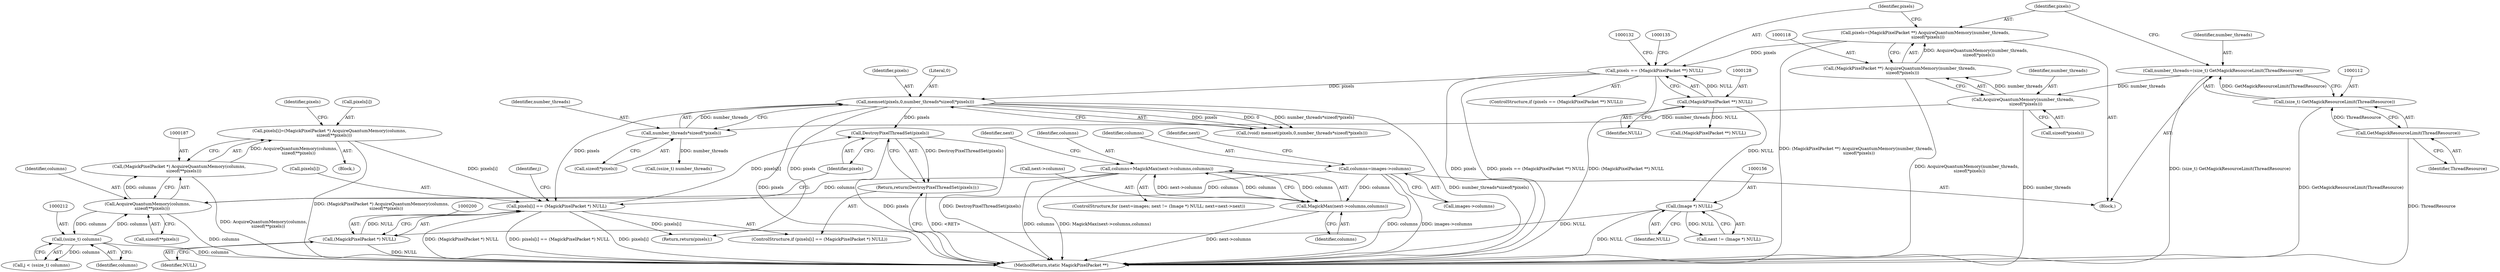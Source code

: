 digraph "0_ImageMagick6_5e409ae7a389cdf2ed17469303be3f3f21cec450@API" {
"1000203" [label="(Call,DestroyPixelThreadSet(pixels))"];
"1000195" [label="(Call,pixels[i] == (MagickPixelPacket *) NULL)"];
"1000182" [label="(Call,pixels[i]=(MagickPixelPacket *) AcquireQuantumMemory(columns,\n       sizeof(**pixels)))"];
"1000186" [label="(Call,(MagickPixelPacket *) AcquireQuantumMemory(columns,\n       sizeof(**pixels)))"];
"1000188" [label="(Call,AcquireQuantumMemory(columns,\n       sizeof(**pixels)))"];
"1000163" [label="(Call,columns=MagickMax(next->columns,columns))"];
"1000165" [label="(Call,MagickMax(next->columns,columns))"];
"1000144" [label="(Call,columns=images->columns)"];
"1000211" [label="(Call,(ssize_t) columns)"];
"1000136" [label="(Call,memset(pixels,0,number_threads*sizeof(*pixels)))"];
"1000125" [label="(Call,pixels == (MagickPixelPacket **) NULL)"];
"1000115" [label="(Call,pixels=(MagickPixelPacket **) AcquireQuantumMemory(number_threads,\n    sizeof(*pixels)))"];
"1000117" [label="(Call,(MagickPixelPacket **) AcquireQuantumMemory(number_threads,\n    sizeof(*pixels)))"];
"1000119" [label="(Call,AcquireQuantumMemory(number_threads,\n    sizeof(*pixels)))"];
"1000109" [label="(Call,number_threads=(size_t) GetMagickResourceLimit(ThreadResource))"];
"1000111" [label="(Call,(size_t) GetMagickResourceLimit(ThreadResource))"];
"1000113" [label="(Call,GetMagickResourceLimit(ThreadResource))"];
"1000127" [label="(Call,(MagickPixelPacket **) NULL)"];
"1000139" [label="(Call,number_threads*sizeof(*pixels))"];
"1000199" [label="(Call,(MagickPixelPacket *) NULL)"];
"1000155" [label="(Call,(Image *) NULL)"];
"1000202" [label="(Return,return(DestroyPixelThreadSet(pixels));)"];
"1000204" [label="(Identifier,pixels)"];
"1000137" [label="(Identifier,pixels)"];
"1000120" [label="(Identifier,number_threads)"];
"1000124" [label="(ControlStructure,if (pixels == (MagickPixelPacket **) NULL))"];
"1000109" [label="(Call,number_threads=(size_t) GetMagickResourceLimit(ThreadResource))"];
"1000149" [label="(ControlStructure,for (next=images; next != (Image *) NULL; next=next->next))"];
"1000102" [label="(Block,)"];
"1000121" [label="(Call,sizeof(*pixels))"];
"1000151" [label="(Identifier,next)"];
"1000211" [label="(Call,(ssize_t) columns)"];
"1000126" [label="(Identifier,pixels)"];
"1000146" [label="(Call,images->columns)"];
"1000141" [label="(Call,sizeof(*pixels))"];
"1000202" [label="(Return,return(DestroyPixelThreadSet(pixels));)"];
"1000176" [label="(Call,(ssize_t) number_threads)"];
"1000201" [label="(Identifier,NULL)"];
"1000153" [label="(Call,next != (Image *) NULL)"];
"1000213" [label="(Identifier,columns)"];
"1000129" [label="(Identifier,NULL)"];
"1000165" [label="(Call,MagickMax(next->columns,columns))"];
"1000197" [label="(Identifier,pixels)"];
"1000164" [label="(Identifier,columns)"];
"1000224" [label="(Return,return(pixels);)"];
"1000127" [label="(Call,(MagickPixelPacket **) NULL)"];
"1000189" [label="(Identifier,columns)"];
"1000195" [label="(Call,pixels[i] == (MagickPixelPacket *) NULL)"];
"1000119" [label="(Call,AcquireQuantumMemory(number_threads,\n    sizeof(*pixels)))"];
"1000194" [label="(ControlStructure,if (pixels[i] == (MagickPixelPacket *) NULL))"];
"1000157" [label="(Identifier,NULL)"];
"1000139" [label="(Call,number_threads*sizeof(*pixels))"];
"1000182" [label="(Call,pixels[i]=(MagickPixelPacket *) AcquireQuantumMemory(columns,\n       sizeof(**pixels)))"];
"1000125" [label="(Call,pixels == (MagickPixelPacket **) NULL)"];
"1000114" [label="(Identifier,ThreadResource)"];
"1000159" [label="(Identifier,next)"];
"1000163" [label="(Call,columns=MagickMax(next->columns,columns))"];
"1000186" [label="(Call,(MagickPixelPacket *) AcquireQuantumMemory(columns,\n       sizeof(**pixels)))"];
"1000190" [label="(Call,sizeof(**pixels))"];
"1000115" [label="(Call,pixels=(MagickPixelPacket **) AcquireQuantumMemory(number_threads,\n    sizeof(*pixels)))"];
"1000136" [label="(Call,memset(pixels,0,number_threads*sizeof(*pixels)))"];
"1000131" [label="(Call,(MagickPixelPacket **) NULL)"];
"1000166" [label="(Call,next->columns)"];
"1000188" [label="(Call,AcquireQuantumMemory(columns,\n       sizeof(**pixels)))"];
"1000116" [label="(Identifier,pixels)"];
"1000183" [label="(Call,pixels[i])"];
"1000155" [label="(Call,(Image *) NULL)"];
"1000199" [label="(Call,(MagickPixelPacket *) NULL)"];
"1000138" [label="(Literal,0)"];
"1000111" [label="(Call,(size_t) GetMagickResourceLimit(ThreadResource))"];
"1000226" [label="(MethodReturn,static MagickPixelPacket **)"];
"1000209" [label="(Call,j < (ssize_t) columns)"];
"1000134" [label="(Call,(void) memset(pixels,0,number_threads*sizeof(*pixels)))"];
"1000113" [label="(Call,GetMagickResourceLimit(ThreadResource))"];
"1000169" [label="(Identifier,columns)"];
"1000145" [label="(Identifier,columns)"];
"1000140" [label="(Identifier,number_threads)"];
"1000203" [label="(Call,DestroyPixelThreadSet(pixels))"];
"1000117" [label="(Call,(MagickPixelPacket **) AcquireQuantumMemory(number_threads,\n    sizeof(*pixels)))"];
"1000196" [label="(Call,pixels[i])"];
"1000181" [label="(Block,)"];
"1000207" [label="(Identifier,j)"];
"1000144" [label="(Call,columns=images->columns)"];
"1000110" [label="(Identifier,number_threads)"];
"1000203" -> "1000202"  [label="AST: "];
"1000203" -> "1000204"  [label="CFG: "];
"1000204" -> "1000203"  [label="AST: "];
"1000202" -> "1000203"  [label="CFG: "];
"1000203" -> "1000226"  [label="DDG: DestroyPixelThreadSet(pixels)"];
"1000203" -> "1000226"  [label="DDG: pixels"];
"1000203" -> "1000202"  [label="DDG: DestroyPixelThreadSet(pixels)"];
"1000195" -> "1000203"  [label="DDG: pixels[i]"];
"1000136" -> "1000203"  [label="DDG: pixels"];
"1000195" -> "1000194"  [label="AST: "];
"1000195" -> "1000199"  [label="CFG: "];
"1000196" -> "1000195"  [label="AST: "];
"1000199" -> "1000195"  [label="AST: "];
"1000204" -> "1000195"  [label="CFG: "];
"1000207" -> "1000195"  [label="CFG: "];
"1000195" -> "1000226"  [label="DDG: (MagickPixelPacket *) NULL"];
"1000195" -> "1000226"  [label="DDG: pixels[i] == (MagickPixelPacket *) NULL"];
"1000195" -> "1000226"  [label="DDG: pixels[i]"];
"1000182" -> "1000195"  [label="DDG: pixels[i]"];
"1000136" -> "1000195"  [label="DDG: pixels"];
"1000199" -> "1000195"  [label="DDG: NULL"];
"1000195" -> "1000224"  [label="DDG: pixels[i]"];
"1000182" -> "1000181"  [label="AST: "];
"1000182" -> "1000186"  [label="CFG: "];
"1000183" -> "1000182"  [label="AST: "];
"1000186" -> "1000182"  [label="AST: "];
"1000197" -> "1000182"  [label="CFG: "];
"1000182" -> "1000226"  [label="DDG: (MagickPixelPacket *) AcquireQuantumMemory(columns,\n       sizeof(**pixels))"];
"1000186" -> "1000182"  [label="DDG: AcquireQuantumMemory(columns,\n       sizeof(**pixels))"];
"1000186" -> "1000188"  [label="CFG: "];
"1000187" -> "1000186"  [label="AST: "];
"1000188" -> "1000186"  [label="AST: "];
"1000186" -> "1000226"  [label="DDG: AcquireQuantumMemory(columns,\n       sizeof(**pixels))"];
"1000188" -> "1000186"  [label="DDG: columns"];
"1000188" -> "1000190"  [label="CFG: "];
"1000189" -> "1000188"  [label="AST: "];
"1000190" -> "1000188"  [label="AST: "];
"1000188" -> "1000226"  [label="DDG: columns"];
"1000163" -> "1000188"  [label="DDG: columns"];
"1000211" -> "1000188"  [label="DDG: columns"];
"1000144" -> "1000188"  [label="DDG: columns"];
"1000188" -> "1000211"  [label="DDG: columns"];
"1000163" -> "1000149"  [label="AST: "];
"1000163" -> "1000165"  [label="CFG: "];
"1000164" -> "1000163"  [label="AST: "];
"1000165" -> "1000163"  [label="AST: "];
"1000159" -> "1000163"  [label="CFG: "];
"1000163" -> "1000226"  [label="DDG: columns"];
"1000163" -> "1000226"  [label="DDG: MagickMax(next->columns,columns)"];
"1000165" -> "1000163"  [label="DDG: next->columns"];
"1000165" -> "1000163"  [label="DDG: columns"];
"1000163" -> "1000165"  [label="DDG: columns"];
"1000165" -> "1000169"  [label="CFG: "];
"1000166" -> "1000165"  [label="AST: "];
"1000169" -> "1000165"  [label="AST: "];
"1000165" -> "1000226"  [label="DDG: next->columns"];
"1000144" -> "1000165"  [label="DDG: columns"];
"1000144" -> "1000102"  [label="AST: "];
"1000144" -> "1000146"  [label="CFG: "];
"1000145" -> "1000144"  [label="AST: "];
"1000146" -> "1000144"  [label="AST: "];
"1000151" -> "1000144"  [label="CFG: "];
"1000144" -> "1000226"  [label="DDG: columns"];
"1000144" -> "1000226"  [label="DDG: images->columns"];
"1000211" -> "1000209"  [label="AST: "];
"1000211" -> "1000213"  [label="CFG: "];
"1000212" -> "1000211"  [label="AST: "];
"1000213" -> "1000211"  [label="AST: "];
"1000209" -> "1000211"  [label="CFG: "];
"1000211" -> "1000226"  [label="DDG: columns"];
"1000211" -> "1000209"  [label="DDG: columns"];
"1000136" -> "1000134"  [label="AST: "];
"1000136" -> "1000139"  [label="CFG: "];
"1000137" -> "1000136"  [label="AST: "];
"1000138" -> "1000136"  [label="AST: "];
"1000139" -> "1000136"  [label="AST: "];
"1000134" -> "1000136"  [label="CFG: "];
"1000136" -> "1000226"  [label="DDG: number_threads*sizeof(*pixels)"];
"1000136" -> "1000226"  [label="DDG: pixels"];
"1000136" -> "1000134"  [label="DDG: pixels"];
"1000136" -> "1000134"  [label="DDG: 0"];
"1000136" -> "1000134"  [label="DDG: number_threads*sizeof(*pixels)"];
"1000125" -> "1000136"  [label="DDG: pixels"];
"1000139" -> "1000136"  [label="DDG: number_threads"];
"1000136" -> "1000224"  [label="DDG: pixels"];
"1000125" -> "1000124"  [label="AST: "];
"1000125" -> "1000127"  [label="CFG: "];
"1000126" -> "1000125"  [label="AST: "];
"1000127" -> "1000125"  [label="AST: "];
"1000132" -> "1000125"  [label="CFG: "];
"1000135" -> "1000125"  [label="CFG: "];
"1000125" -> "1000226"  [label="DDG: pixels"];
"1000125" -> "1000226"  [label="DDG: pixels == (MagickPixelPacket **) NULL"];
"1000125" -> "1000226"  [label="DDG: (MagickPixelPacket **) NULL"];
"1000115" -> "1000125"  [label="DDG: pixels"];
"1000127" -> "1000125"  [label="DDG: NULL"];
"1000115" -> "1000102"  [label="AST: "];
"1000115" -> "1000117"  [label="CFG: "];
"1000116" -> "1000115"  [label="AST: "];
"1000117" -> "1000115"  [label="AST: "];
"1000126" -> "1000115"  [label="CFG: "];
"1000115" -> "1000226"  [label="DDG: (MagickPixelPacket **) AcquireQuantumMemory(number_threads,\n    sizeof(*pixels))"];
"1000117" -> "1000115"  [label="DDG: AcquireQuantumMemory(number_threads,\n    sizeof(*pixels))"];
"1000117" -> "1000119"  [label="CFG: "];
"1000118" -> "1000117"  [label="AST: "];
"1000119" -> "1000117"  [label="AST: "];
"1000117" -> "1000226"  [label="DDG: AcquireQuantumMemory(number_threads,\n    sizeof(*pixels))"];
"1000119" -> "1000117"  [label="DDG: number_threads"];
"1000119" -> "1000121"  [label="CFG: "];
"1000120" -> "1000119"  [label="AST: "];
"1000121" -> "1000119"  [label="AST: "];
"1000119" -> "1000226"  [label="DDG: number_threads"];
"1000109" -> "1000119"  [label="DDG: number_threads"];
"1000119" -> "1000139"  [label="DDG: number_threads"];
"1000109" -> "1000102"  [label="AST: "];
"1000109" -> "1000111"  [label="CFG: "];
"1000110" -> "1000109"  [label="AST: "];
"1000111" -> "1000109"  [label="AST: "];
"1000116" -> "1000109"  [label="CFG: "];
"1000109" -> "1000226"  [label="DDG: (size_t) GetMagickResourceLimit(ThreadResource)"];
"1000111" -> "1000109"  [label="DDG: GetMagickResourceLimit(ThreadResource)"];
"1000111" -> "1000113"  [label="CFG: "];
"1000112" -> "1000111"  [label="AST: "];
"1000113" -> "1000111"  [label="AST: "];
"1000111" -> "1000226"  [label="DDG: GetMagickResourceLimit(ThreadResource)"];
"1000113" -> "1000111"  [label="DDG: ThreadResource"];
"1000113" -> "1000114"  [label="CFG: "];
"1000114" -> "1000113"  [label="AST: "];
"1000113" -> "1000226"  [label="DDG: ThreadResource"];
"1000127" -> "1000129"  [label="CFG: "];
"1000128" -> "1000127"  [label="AST: "];
"1000129" -> "1000127"  [label="AST: "];
"1000127" -> "1000131"  [label="DDG: NULL"];
"1000127" -> "1000155"  [label="DDG: NULL"];
"1000139" -> "1000141"  [label="CFG: "];
"1000140" -> "1000139"  [label="AST: "];
"1000141" -> "1000139"  [label="AST: "];
"1000139" -> "1000176"  [label="DDG: number_threads"];
"1000199" -> "1000201"  [label="CFG: "];
"1000200" -> "1000199"  [label="AST: "];
"1000201" -> "1000199"  [label="AST: "];
"1000199" -> "1000226"  [label="DDG: NULL"];
"1000155" -> "1000199"  [label="DDG: NULL"];
"1000155" -> "1000153"  [label="AST: "];
"1000155" -> "1000157"  [label="CFG: "];
"1000156" -> "1000155"  [label="AST: "];
"1000157" -> "1000155"  [label="AST: "];
"1000153" -> "1000155"  [label="CFG: "];
"1000155" -> "1000226"  [label="DDG: NULL"];
"1000155" -> "1000153"  [label="DDG: NULL"];
"1000202" -> "1000194"  [label="AST: "];
"1000226" -> "1000202"  [label="CFG: "];
"1000202" -> "1000226"  [label="DDG: <RET>"];
}
